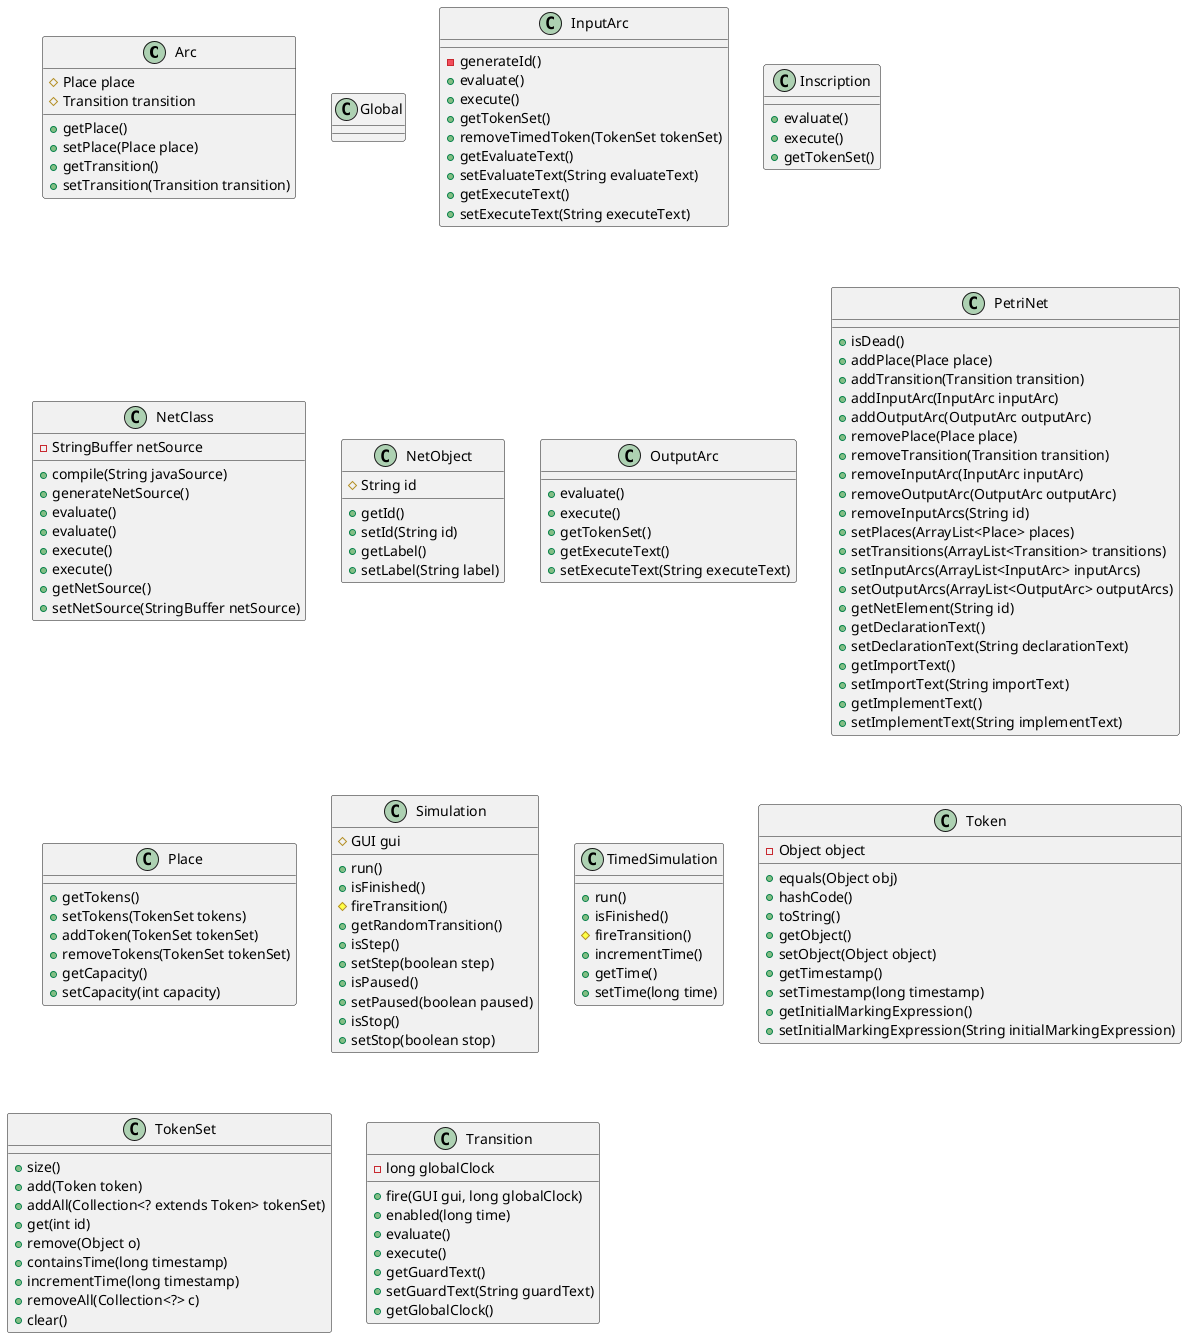 @startuml
class Arc {
    # Place place
    # Transition transition
    + getPlace()
    + setPlace(Place place)
    + getTransition()
    + setTransition(Transition transition)
}
class Global {
}
class InputArc {
    - generateId()
    + evaluate()
    + execute()
    + getTokenSet()
    + removeTimedToken(TokenSet tokenSet)
    + getEvaluateText()
    + setEvaluateText(String evaluateText)
    + getExecuteText()
    + setExecuteText(String executeText)
}
class Inscription {
    + evaluate()
    + execute()
    + getTokenSet()
}
class NetClass {
    - StringBuffer netSource
    + compile(String javaSource)
    + generateNetSource()
    + evaluate()
    + evaluate()
    + execute()
    + execute()
    + getNetSource()
    + setNetSource(StringBuffer netSource)
}
class NetObject {
    # String id
    + getId()
    + setId(String id)
    + getLabel()
    + setLabel(String label)
}
class OutputArc {
    + evaluate()
    + execute()
    + getTokenSet()
    + getExecuteText()
    + setExecuteText(String executeText)
}
class PetriNet {
    + isDead()
    + addPlace(Place place)
    + addTransition(Transition transition)
    + addInputArc(InputArc inputArc)
    + addOutputArc(OutputArc outputArc)
    + removePlace(Place place)
    + removeTransition(Transition transition)
    + removeInputArc(InputArc inputArc)
    + removeOutputArc(OutputArc outputArc)
    + removeInputArcs(String id)
    + setPlaces(ArrayList<Place> places)
    + setTransitions(ArrayList<Transition> transitions)
    + setInputArcs(ArrayList<InputArc> inputArcs)
    + setOutputArcs(ArrayList<OutputArc> outputArcs)
    + getNetElement(String id)
    + getDeclarationText()
    + setDeclarationText(String declarationText)
    + getImportText()
    + setImportText(String importText)
    + getImplementText()
    + setImplementText(String implementText)
}
class Place {
    + getTokens()
    + setTokens(TokenSet tokens)
    + addToken(TokenSet tokenSet)
    + removeTokens(TokenSet tokenSet)
    + getCapacity()
    + setCapacity(int capacity)
}
class Simulation {
    # GUI gui
    + run()
    + isFinished()
    # fireTransition()
    + getRandomTransition()
    + isStep()
    + setStep(boolean step)
    + isPaused()
    + setPaused(boolean paused)
    + isStop()
    + setStop(boolean stop)
}
class TimedSimulation {
    + run()
    + isFinished()
    # fireTransition()
    + incrementTime()
    + getTime()
    + setTime(long time)
}
class Token {
    - Object object
    + equals(Object obj)
    + hashCode()
    + toString()
    + getObject()
    + setObject(Object object)
    + getTimestamp()
    + setTimestamp(long timestamp)
    + getInitialMarkingExpression()
    + setInitialMarkingExpression(String initialMarkingExpression)
}
class TokenSet {
    + size()
    + add(Token token)
    + addAll(Collection<? extends Token> tokenSet)
    + get(int id)
    + remove(Object o)
    + containsTime(long timestamp)
    + incrementTime(long timestamp)
    + removeAll(Collection<?> c)
    + clear()
}
class Transition {
    - long globalClock
    + fire(GUI gui, long globalClock)
    + enabled(long time)
    + evaluate()
    + execute()
    + getGuardText()
    + setGuardText(String guardText)
    + getGlobalClock()
}
@enduml
